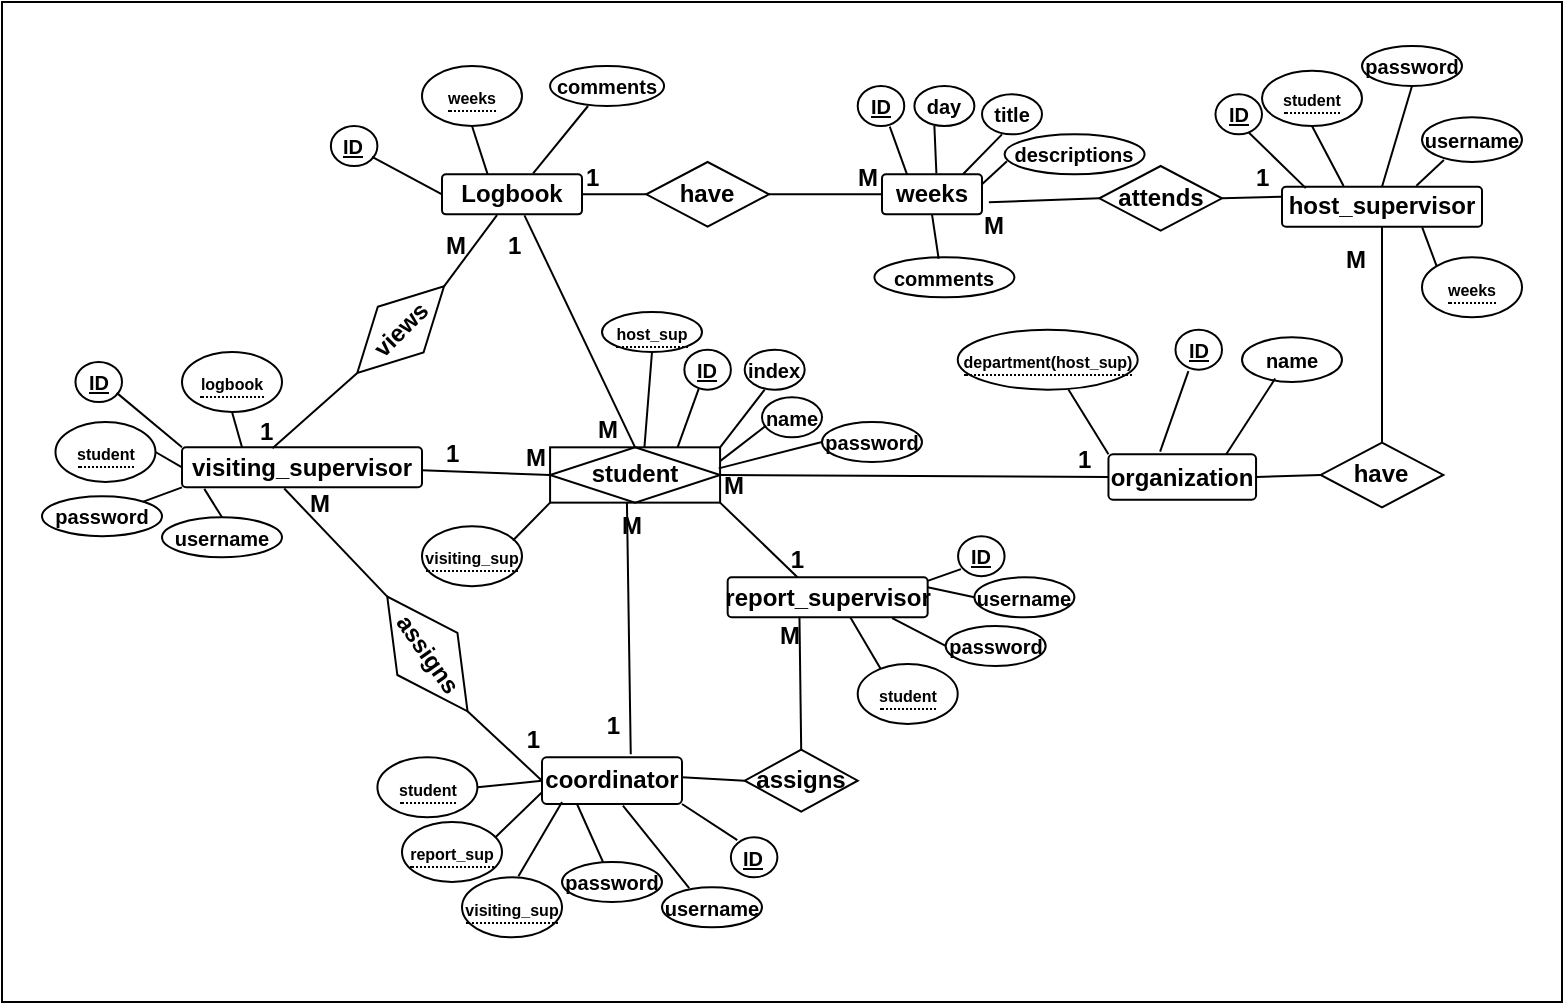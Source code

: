<mxfile version="24.5.1" type="device">
  <diagram name="Page-1" id="cBRlXcdep8F54kvEbsWx">
    <mxGraphModel dx="493" dy="292" grid="1" gridSize="10" guides="1" tooltips="1" connect="1" arrows="1" fold="1" page="1" pageScale="1" pageWidth="850" pageHeight="1100" math="0" shadow="0">
      <root>
        <mxCell id="0" />
        <mxCell id="1" parent="0" />
        <mxCell id="qRsQ-N_CKGC5OnTErh9l-182" value="" style="html=1;dashed=0;whiteSpace=wrap;fontStyle=1" parent="1" vertex="1">
          <mxGeometry x="70" y="110" width="780" height="500" as="geometry" />
        </mxCell>
        <mxCell id="qRsQ-N_CKGC5OnTErh9l-3" value="student" style="shape=associativeEntity;whiteSpace=wrap;html=1;align=center;fontStyle=1" parent="1" vertex="1">
          <mxGeometry x="344.04" y="332.66" width="85" height="27.66" as="geometry" />
        </mxCell>
        <mxCell id="qRsQ-N_CKGC5OnTErh9l-4" value="host_supervisor" style="rounded=1;arcSize=10;whiteSpace=wrap;html=1;align=center;fontStyle=1" parent="1" vertex="1">
          <mxGeometry x="710" y="202.34" width="100" height="20" as="geometry" />
        </mxCell>
        <mxCell id="qRsQ-N_CKGC5OnTErh9l-5" value="report_supervisor" style="rounded=1;arcSize=10;whiteSpace=wrap;html=1;align=center;fontStyle=1" parent="1" vertex="1">
          <mxGeometry x="432.83" y="397.66" width="100" height="20" as="geometry" />
        </mxCell>
        <mxCell id="qRsQ-N_CKGC5OnTErh9l-6" value="coordinator" style="rounded=1;arcSize=10;whiteSpace=wrap;html=1;align=center;fontStyle=1" parent="1" vertex="1">
          <mxGeometry x="340" y="487.66" width="70" height="23.33" as="geometry" />
        </mxCell>
        <mxCell id="qRsQ-N_CKGC5OnTErh9l-7" value="visiting_supervisor" style="rounded=1;arcSize=10;whiteSpace=wrap;html=1;align=center;fontStyle=1" parent="1" vertex="1">
          <mxGeometry x="160" y="332.66" width="120" height="20" as="geometry" />
        </mxCell>
        <mxCell id="qRsQ-N_CKGC5OnTErh9l-8" value="Logbook" style="rounded=1;arcSize=10;whiteSpace=wrap;html=1;align=center;fontStyle=1" parent="1" vertex="1">
          <mxGeometry x="290" y="196.17" width="70" height="20" as="geometry" />
        </mxCell>
        <mxCell id="qRsQ-N_CKGC5OnTErh9l-9" value="weeks" style="rounded=1;arcSize=10;whiteSpace=wrap;html=1;align=center;fontStyle=1" parent="1" vertex="1">
          <mxGeometry x="510" y="196.17" width="50" height="20" as="geometry" />
        </mxCell>
        <mxCell id="qRsQ-N_CKGC5OnTErh9l-10" value="assigns" style="shape=rhombus;perimeter=rhombusPerimeter;whiteSpace=wrap;html=1;align=center;rotation=55;fontStyle=1" parent="1" vertex="1">
          <mxGeometry x="247.7" y="417.66" width="70" height="36.66" as="geometry" />
        </mxCell>
        <mxCell id="qRsQ-N_CKGC5OnTErh9l-11" value="assigns" style="shape=rhombus;perimeter=rhombusPerimeter;whiteSpace=wrap;html=1;align=center;rotation=0;fontStyle=1" parent="1" vertex="1">
          <mxGeometry x="441.34" y="483.82" width="56.52" height="30.99" as="geometry" />
        </mxCell>
        <mxCell id="qRsQ-N_CKGC5OnTErh9l-13" value="views" style="shape=rhombus;perimeter=rhombusPerimeter;whiteSpace=wrap;html=1;align=center;rotation=-45;fontStyle=1" parent="1" vertex="1">
          <mxGeometry x="238.66" y="257.66" width="61.34" height="32.34" as="geometry" />
        </mxCell>
        <mxCell id="qRsQ-N_CKGC5OnTErh9l-22" value="have" style="shape=rhombus;perimeter=rhombusPerimeter;whiteSpace=wrap;html=1;align=center;rotation=0;fontStyle=1" parent="1" vertex="1">
          <mxGeometry x="392.14" y="190.0" width="61.34" height="32.34" as="geometry" />
        </mxCell>
        <mxCell id="qRsQ-N_CKGC5OnTErh9l-23" value="attends" style="shape=rhombus;perimeter=rhombusPerimeter;whiteSpace=wrap;html=1;align=center;rotation=0;fontStyle=1" parent="1" vertex="1">
          <mxGeometry x="618.66" y="192.0" width="61.34" height="32.34" as="geometry" />
        </mxCell>
        <mxCell id="qRsQ-N_CKGC5OnTErh9l-27" value="" style="endArrow=none;html=1;rounded=0;exitX=0.999;exitY=0.573;exitDx=0;exitDy=0;entryX=0;entryY=0.5;entryDx=0;entryDy=0;exitPerimeter=0;fontStyle=1" parent="1" source="qRsQ-N_CKGC5OnTErh9l-7" target="qRsQ-N_CKGC5OnTErh9l-3" edge="1">
          <mxGeometry relative="1" as="geometry">
            <mxPoint x="420" y="317.66" as="sourcePoint" />
            <mxPoint x="450" y="347.66" as="targetPoint" />
          </mxGeometry>
        </mxCell>
        <mxCell id="qRsQ-N_CKGC5OnTErh9l-28" value="1" style="resizable=0;html=1;whiteSpace=wrap;align=left;verticalAlign=bottom;fontStyle=1" parent="qRsQ-N_CKGC5OnTErh9l-27" connectable="0" vertex="1">
          <mxGeometry x="-1" relative="1" as="geometry">
            <mxPoint x="10" as="offset" />
          </mxGeometry>
        </mxCell>
        <mxCell id="qRsQ-N_CKGC5OnTErh9l-29" value="M" style="resizable=0;html=1;whiteSpace=wrap;align=right;verticalAlign=bottom;fontStyle=1" parent="qRsQ-N_CKGC5OnTErh9l-27" connectable="0" vertex="1">
          <mxGeometry x="1" relative="1" as="geometry" />
        </mxCell>
        <mxCell id="qRsQ-N_CKGC5OnTErh9l-30" value="" style="endArrow=none;html=1;rounded=0;exitX=1;exitY=1;exitDx=0;exitDy=0;entryX=0.349;entryY=-0.004;entryDx=0;entryDy=0;entryPerimeter=0;fontStyle=1" parent="1" source="qRsQ-N_CKGC5OnTErh9l-3" target="qRsQ-N_CKGC5OnTErh9l-5" edge="1">
          <mxGeometry relative="1" as="geometry">
            <mxPoint x="560" y="327.66" as="sourcePoint" />
            <mxPoint x="720" y="327.66" as="targetPoint" />
          </mxGeometry>
        </mxCell>
        <mxCell id="qRsQ-N_CKGC5OnTErh9l-31" value="M" style="resizable=0;html=1;whiteSpace=wrap;align=left;verticalAlign=bottom;fontStyle=1" parent="qRsQ-N_CKGC5OnTErh9l-30" connectable="0" vertex="1">
          <mxGeometry x="-1" relative="1" as="geometry" />
        </mxCell>
        <mxCell id="qRsQ-N_CKGC5OnTErh9l-32" value="1" style="resizable=0;html=1;whiteSpace=wrap;align=right;verticalAlign=bottom;fontStyle=1" parent="qRsQ-N_CKGC5OnTErh9l-30" connectable="0" vertex="1">
          <mxGeometry x="1" relative="1" as="geometry">
            <mxPoint x="5" as="offset" />
          </mxGeometry>
        </mxCell>
        <mxCell id="qRsQ-N_CKGC5OnTErh9l-33" value="" style="endArrow=none;html=1;rounded=0;exitX=0.426;exitY=1.03;exitDx=0;exitDy=0;exitPerimeter=0;entryX=0;entryY=0.5;entryDx=0;entryDy=0;fontStyle=1" parent="1" source="qRsQ-N_CKGC5OnTErh9l-7" target="qRsQ-N_CKGC5OnTErh9l-10" edge="1">
          <mxGeometry relative="1" as="geometry">
            <mxPoint x="282.29" y="387.66" as="sourcePoint" />
            <mxPoint x="442.29" y="387.66" as="targetPoint" />
          </mxGeometry>
        </mxCell>
        <mxCell id="qRsQ-N_CKGC5OnTErh9l-34" value="M" style="resizable=0;html=1;whiteSpace=wrap;align=left;verticalAlign=bottom;fontStyle=1" parent="qRsQ-N_CKGC5OnTErh9l-33" connectable="0" vertex="1">
          <mxGeometry x="-1" relative="1" as="geometry">
            <mxPoint x="11" y="16" as="offset" />
          </mxGeometry>
        </mxCell>
        <mxCell id="qRsQ-N_CKGC5OnTErh9l-113" value="M" style="resizable=0;html=1;whiteSpace=wrap;align=left;verticalAlign=bottom;fontStyle=1" parent="qRsQ-N_CKGC5OnTErh9l-33" connectable="0" vertex="1">
          <mxGeometry x="-1" relative="1" as="geometry">
            <mxPoint x="167" y="27" as="offset" />
          </mxGeometry>
        </mxCell>
        <mxCell id="qRsQ-N_CKGC5OnTErh9l-36" value="" style="endArrow=none;html=1;rounded=0;exitX=1;exitY=0.5;exitDx=0;exitDy=0;entryX=0;entryY=0.5;entryDx=0;entryDy=0;fontStyle=1" parent="1" source="qRsQ-N_CKGC5OnTErh9l-10" target="qRsQ-N_CKGC5OnTErh9l-6" edge="1">
          <mxGeometry relative="1" as="geometry">
            <mxPoint x="370" y="387.66" as="sourcePoint" />
            <mxPoint x="340" y="497.66" as="targetPoint" />
          </mxGeometry>
        </mxCell>
        <mxCell id="qRsQ-N_CKGC5OnTErh9l-38" value="1" style="resizable=0;html=1;whiteSpace=wrap;align=right;verticalAlign=bottom;fontStyle=1" parent="qRsQ-N_CKGC5OnTErh9l-36" connectable="0" vertex="1">
          <mxGeometry x="1" relative="1" as="geometry">
            <mxPoint y="-12" as="offset" />
          </mxGeometry>
        </mxCell>
        <mxCell id="qRsQ-N_CKGC5OnTErh9l-112" value="1" style="resizable=0;html=1;whiteSpace=wrap;align=right;verticalAlign=bottom;fontStyle=1" parent="qRsQ-N_CKGC5OnTErh9l-36" connectable="0" vertex="1">
          <mxGeometry x="1" relative="1" as="geometry">
            <mxPoint x="40" y="-19" as="offset" />
          </mxGeometry>
        </mxCell>
        <mxCell id="qRsQ-N_CKGC5OnTErh9l-39" value="" style="endArrow=none;html=1;rounded=0;exitX=1;exitY=0.429;exitDx=0;exitDy=0;entryX=0;entryY=0.5;entryDx=0;entryDy=0;exitPerimeter=0;fontStyle=1" parent="1" source="qRsQ-N_CKGC5OnTErh9l-6" target="qRsQ-N_CKGC5OnTErh9l-11" edge="1">
          <mxGeometry relative="1" as="geometry">
            <mxPoint x="490" y="387.66" as="sourcePoint" />
            <mxPoint x="650" y="387.66" as="targetPoint" />
          </mxGeometry>
        </mxCell>
        <mxCell id="qRsQ-N_CKGC5OnTErh9l-42" value="" style="endArrow=none;html=1;rounded=0;exitX=0.5;exitY=0;exitDx=0;exitDy=0;entryX=0.359;entryY=0.983;entryDx=0;entryDy=0;entryPerimeter=0;fontStyle=1" parent="1" source="qRsQ-N_CKGC5OnTErh9l-11" target="qRsQ-N_CKGC5OnTErh9l-5" edge="1">
          <mxGeometry relative="1" as="geometry">
            <mxPoint x="429.044" y="441.86" as="sourcePoint" />
            <mxPoint x="482.83" y="427.66" as="targetPoint" />
          </mxGeometry>
        </mxCell>
        <mxCell id="qRsQ-N_CKGC5OnTErh9l-43" value="M" style="resizable=0;html=1;whiteSpace=wrap;align=left;verticalAlign=bottom;fontStyle=1" parent="qRsQ-N_CKGC5OnTErh9l-42" connectable="0" vertex="1">
          <mxGeometry x="-1" relative="1" as="geometry">
            <mxPoint x="-13" y="-48" as="offset" />
          </mxGeometry>
        </mxCell>
        <mxCell id="qRsQ-N_CKGC5OnTErh9l-48" value="" style="endArrow=none;html=1;rounded=0;exitX=0.377;exitY=0.025;exitDx=0;exitDy=0;exitPerimeter=0;entryX=0;entryY=0.5;entryDx=0;entryDy=0;fontStyle=1" parent="1" source="qRsQ-N_CKGC5OnTErh9l-7" target="qRsQ-N_CKGC5OnTErh9l-13" edge="1">
          <mxGeometry relative="1" as="geometry">
            <mxPoint x="490" y="297.66" as="sourcePoint" />
            <mxPoint x="650" y="297.66" as="targetPoint" />
          </mxGeometry>
        </mxCell>
        <mxCell id="qRsQ-N_CKGC5OnTErh9l-49" value="1" style="resizable=0;html=1;whiteSpace=wrap;align=left;verticalAlign=bottom;fontStyle=1" parent="qRsQ-N_CKGC5OnTErh9l-48" connectable="0" vertex="1">
          <mxGeometry x="-1" relative="1" as="geometry">
            <mxPoint x="-8" as="offset" />
          </mxGeometry>
        </mxCell>
        <mxCell id="qRsQ-N_CKGC5OnTErh9l-51" value="" style="endArrow=none;html=1;rounded=0;exitX=1;exitY=0.5;exitDx=0;exitDy=0;entryX=0.393;entryY=1.019;entryDx=0;entryDy=0;entryPerimeter=0;fontStyle=1" parent="1" source="qRsQ-N_CKGC5OnTErh9l-13" target="qRsQ-N_CKGC5OnTErh9l-8" edge="1">
          <mxGeometry relative="1" as="geometry">
            <mxPoint x="490" y="297.66" as="sourcePoint" />
            <mxPoint x="650" y="297.66" as="targetPoint" />
          </mxGeometry>
        </mxCell>
        <mxCell id="qRsQ-N_CKGC5OnTErh9l-52" value="M" style="resizable=0;html=1;whiteSpace=wrap;align=left;verticalAlign=bottom;fontStyle=1" parent="qRsQ-N_CKGC5OnTErh9l-51" connectable="0" vertex="1">
          <mxGeometry x="-1" relative="1" as="geometry">
            <mxPoint x="-1" y="-12" as="offset" />
          </mxGeometry>
        </mxCell>
        <mxCell id="qRsQ-N_CKGC5OnTErh9l-54" value="" style="endArrow=none;html=1;rounded=0;entryX=0;entryY=0.5;entryDx=0;entryDy=0;exitX=1;exitY=0.5;exitDx=0;exitDy=0;fontStyle=1" parent="1" source="qRsQ-N_CKGC5OnTErh9l-22" target="qRsQ-N_CKGC5OnTErh9l-9" edge="1">
          <mxGeometry relative="1" as="geometry">
            <mxPoint x="490" y="297.66" as="sourcePoint" />
            <mxPoint x="650" y="297.66" as="targetPoint" />
          </mxGeometry>
        </mxCell>
        <mxCell id="qRsQ-N_CKGC5OnTErh9l-56" value="M" style="resizable=0;html=1;whiteSpace=wrap;align=right;verticalAlign=bottom;fontStyle=1" parent="qRsQ-N_CKGC5OnTErh9l-54" connectable="0" vertex="1">
          <mxGeometry x="1" relative="1" as="geometry" />
        </mxCell>
        <mxCell id="qRsQ-N_CKGC5OnTErh9l-57" value="" style="endArrow=none;html=1;rounded=0;entryX=0;entryY=0.5;entryDx=0;entryDy=0;exitX=1;exitY=0.5;exitDx=0;exitDy=0;fontStyle=1" parent="1" source="qRsQ-N_CKGC5OnTErh9l-8" target="qRsQ-N_CKGC5OnTErh9l-22" edge="1">
          <mxGeometry relative="1" as="geometry">
            <mxPoint x="490" y="297.66" as="sourcePoint" />
            <mxPoint x="650" y="297.66" as="targetPoint" />
          </mxGeometry>
        </mxCell>
        <mxCell id="qRsQ-N_CKGC5OnTErh9l-58" value="1" style="resizable=0;html=1;whiteSpace=wrap;align=left;verticalAlign=bottom;fontStyle=1" parent="qRsQ-N_CKGC5OnTErh9l-57" connectable="0" vertex="1">
          <mxGeometry x="-1" relative="1" as="geometry" />
        </mxCell>
        <mxCell id="qRsQ-N_CKGC5OnTErh9l-61" value="" style="endArrow=none;html=1;rounded=0;exitX=1.069;exitY=0.696;exitDx=0;exitDy=0;entryX=0;entryY=0.5;entryDx=0;entryDy=0;exitPerimeter=0;fontStyle=1" parent="1" source="qRsQ-N_CKGC5OnTErh9l-9" target="qRsQ-N_CKGC5OnTErh9l-23" edge="1">
          <mxGeometry relative="1" as="geometry">
            <mxPoint x="490" y="297.66" as="sourcePoint" />
            <mxPoint x="650" y="297.66" as="targetPoint" />
          </mxGeometry>
        </mxCell>
        <mxCell id="qRsQ-N_CKGC5OnTErh9l-62" value="M" style="resizable=0;html=1;whiteSpace=wrap;align=left;verticalAlign=bottom;fontStyle=1" parent="qRsQ-N_CKGC5OnTErh9l-61" connectable="0" vertex="1">
          <mxGeometry x="-1" relative="1" as="geometry">
            <mxPoint x="-4" y="20" as="offset" />
          </mxGeometry>
        </mxCell>
        <mxCell id="qRsQ-N_CKGC5OnTErh9l-64" value="" style="endArrow=none;html=1;rounded=0;entryX=1;entryY=0.5;entryDx=0;entryDy=0;exitX=0;exitY=0.25;exitDx=0;exitDy=0;fontStyle=1" parent="1" source="qRsQ-N_CKGC5OnTErh9l-4" target="qRsQ-N_CKGC5OnTErh9l-23" edge="1">
          <mxGeometry relative="1" as="geometry">
            <mxPoint x="690" y="333.66" as="sourcePoint" />
            <mxPoint x="650" y="297.66" as="targetPoint" />
          </mxGeometry>
        </mxCell>
        <mxCell id="qRsQ-N_CKGC5OnTErh9l-65" value="1" style="resizable=0;html=1;whiteSpace=wrap;align=left;verticalAlign=bottom;fontStyle=1" parent="qRsQ-N_CKGC5OnTErh9l-64" connectable="0" vertex="1">
          <mxGeometry x="-1" relative="1" as="geometry">
            <mxPoint x="-15" y="-1" as="offset" />
          </mxGeometry>
        </mxCell>
        <mxCell id="qRsQ-N_CKGC5OnTErh9l-69" value="" style="endArrow=none;html=1;rounded=0;entryX=0.5;entryY=0;entryDx=0;entryDy=0;exitX=0.589;exitY=1.025;exitDx=0;exitDy=0;exitPerimeter=0;fontStyle=1" parent="1" source="qRsQ-N_CKGC5OnTErh9l-8" target="qRsQ-N_CKGC5OnTErh9l-3" edge="1">
          <mxGeometry relative="1" as="geometry">
            <mxPoint x="350" y="220" as="sourcePoint" />
            <mxPoint x="540" y="300" as="targetPoint" />
          </mxGeometry>
        </mxCell>
        <mxCell id="qRsQ-N_CKGC5OnTErh9l-70" value="1" style="resizable=0;html=1;whiteSpace=wrap;align=left;verticalAlign=bottom;fontStyle=1" parent="qRsQ-N_CKGC5OnTErh9l-69" connectable="0" vertex="1">
          <mxGeometry x="-1" relative="1" as="geometry">
            <mxPoint x="-10" y="24" as="offset" />
          </mxGeometry>
        </mxCell>
        <mxCell id="qRsQ-N_CKGC5OnTErh9l-71" value="M" style="resizable=0;html=1;whiteSpace=wrap;align=right;verticalAlign=bottom;fontStyle=1" parent="qRsQ-N_CKGC5OnTErh9l-69" connectable="0" vertex="1">
          <mxGeometry x="1" relative="1" as="geometry">
            <mxPoint x="-7" as="offset" />
          </mxGeometry>
        </mxCell>
        <mxCell id="qRsQ-N_CKGC5OnTErh9l-72" value="&lt;font style=&quot;font-size: 10px;&quot;&gt;ID&lt;/font&gt;" style="ellipse;whiteSpace=wrap;html=1;align=center;fontStyle=5;" parent="1" vertex="1">
          <mxGeometry x="411.18" y="283.83" width="23.26" height="20" as="geometry" />
        </mxCell>
        <mxCell id="qRsQ-N_CKGC5OnTErh9l-74" value="" style="endArrow=none;html=1;rounded=0;entryX=0.308;entryY=0.979;entryDx=0;entryDy=0;exitX=0.75;exitY=0;exitDx=0;exitDy=0;entryPerimeter=0;fontStyle=1" parent="1" source="qRsQ-N_CKGC5OnTErh9l-3" target="qRsQ-N_CKGC5OnTErh9l-72" edge="1">
          <mxGeometry relative="1" as="geometry">
            <mxPoint x="370" y="350" as="sourcePoint" />
            <mxPoint x="530" y="350" as="targetPoint" />
          </mxGeometry>
        </mxCell>
        <mxCell id="qRsQ-N_CKGC5OnTErh9l-76" value="&lt;font style=&quot;font-size: 10px;&quot;&gt;index&lt;/font&gt;" style="ellipse;whiteSpace=wrap;html=1;align=center;fontStyle=1" parent="1" vertex="1">
          <mxGeometry x="441.34" y="283.83" width="30" height="20" as="geometry" />
        </mxCell>
        <mxCell id="qRsQ-N_CKGC5OnTErh9l-77" value="" style="endArrow=none;html=1;rounded=0;entryX=0.333;entryY=1;entryDx=0;entryDy=0;entryPerimeter=0;exitX=1;exitY=0;exitDx=0;exitDy=0;fontStyle=1" parent="1" source="qRsQ-N_CKGC5OnTErh9l-3" target="qRsQ-N_CKGC5OnTErh9l-76" edge="1">
          <mxGeometry relative="1" as="geometry">
            <mxPoint x="370" y="350" as="sourcePoint" />
            <mxPoint x="530" y="350" as="targetPoint" />
          </mxGeometry>
        </mxCell>
        <mxCell id="qRsQ-N_CKGC5OnTErh9l-78" value="&lt;font style=&quot;font-size: 10px;&quot;&gt;name&lt;/font&gt;" style="ellipse;whiteSpace=wrap;html=1;align=center;fontStyle=1" parent="1" vertex="1">
          <mxGeometry x="450" y="307.66" width="30" height="20" as="geometry" />
        </mxCell>
        <mxCell id="qRsQ-N_CKGC5OnTErh9l-79" value="" style="endArrow=none;html=1;rounded=0;entryX=0.056;entryY=0.721;entryDx=0;entryDy=0;entryPerimeter=0;exitX=1;exitY=0.25;exitDx=0;exitDy=0;fontStyle=1" parent="1" source="qRsQ-N_CKGC5OnTErh9l-3" target="qRsQ-N_CKGC5OnTErh9l-78" edge="1">
          <mxGeometry relative="1" as="geometry">
            <mxPoint x="478" y="338" as="sourcePoint" />
            <mxPoint x="540" y="360" as="targetPoint" />
          </mxGeometry>
        </mxCell>
        <mxCell id="qRsQ-N_CKGC5OnTErh9l-80" value="&lt;font style=&quot;font-size: 10px;&quot;&gt;password&lt;/font&gt;" style="ellipse;whiteSpace=wrap;html=1;align=center;fontStyle=1" parent="1" vertex="1">
          <mxGeometry x="480" y="320" width="50" height="20" as="geometry" />
        </mxCell>
        <mxCell id="qRsQ-N_CKGC5OnTErh9l-81" value="" style="endArrow=none;html=1;rounded=0;entryX=0;entryY=0.5;entryDx=0;entryDy=0;exitX=0.992;exitY=0.381;exitDx=0;exitDy=0;exitPerimeter=0;fontStyle=1" parent="1" source="qRsQ-N_CKGC5OnTErh9l-3" target="qRsQ-N_CKGC5OnTErh9l-80" edge="1">
          <mxGeometry relative="1" as="geometry">
            <mxPoint x="478" y="345" as="sourcePoint" />
            <mxPoint x="550" y="370" as="targetPoint" />
          </mxGeometry>
        </mxCell>
        <mxCell id="qRsQ-N_CKGC5OnTErh9l-84" value="&lt;span style=&quot;border-bottom: 1px dotted&quot;&gt;&lt;font style=&quot;font-size: 8px;&quot;&gt;report_sup&lt;/font&gt;&lt;/span&gt;" style="ellipse;whiteSpace=wrap;html=1;align=center;fontStyle=1" parent="1" vertex="1">
          <mxGeometry x="270" y="520.0" width="50" height="30" as="geometry" />
        </mxCell>
        <mxCell id="qRsQ-N_CKGC5OnTErh9l-85" value="&lt;span style=&quot;border-bottom: 1px dotted&quot;&gt;&lt;font style=&quot;font-size: 8px;&quot;&gt;visiting_sup&lt;/font&gt;&lt;/span&gt;" style="ellipse;whiteSpace=wrap;html=1;align=center;fontStyle=1" parent="1" vertex="1">
          <mxGeometry x="280" y="372.08" width="50" height="30" as="geometry" />
        </mxCell>
        <mxCell id="qRsQ-N_CKGC5OnTErh9l-87" value="&lt;span style=&quot;border-bottom: 1px dotted&quot;&gt;&lt;font style=&quot;font-size: 8px;&quot;&gt;host_sup&lt;/font&gt;&lt;/span&gt;" style="ellipse;whiteSpace=wrap;html=1;align=center;fontStyle=1" parent="1" vertex="1">
          <mxGeometry x="370" y="265" width="50" height="20" as="geometry" />
        </mxCell>
        <mxCell id="qRsQ-N_CKGC5OnTErh9l-88" value="" style="endArrow=none;html=1;rounded=0;exitX=0.937;exitY=0.249;exitDx=0;exitDy=0;entryX=0;entryY=0.75;entryDx=0;entryDy=0;exitPerimeter=0;fontStyle=1" parent="1" source="qRsQ-N_CKGC5OnTErh9l-84" target="qRsQ-N_CKGC5OnTErh9l-6" edge="1">
          <mxGeometry relative="1" as="geometry">
            <mxPoint x="302.83" y="480" as="sourcePoint" />
            <mxPoint x="305.83" y="487.66" as="targetPoint" />
          </mxGeometry>
        </mxCell>
        <mxCell id="qRsQ-N_CKGC5OnTErh9l-89" value="" style="endArrow=none;html=1;rounded=0;exitX=0.909;exitY=0.24;exitDx=0;exitDy=0;entryX=0;entryY=1;entryDx=0;entryDy=0;exitPerimeter=0;fontStyle=1" parent="1" source="qRsQ-N_CKGC5OnTErh9l-85" target="qRsQ-N_CKGC5OnTErh9l-3" edge="1">
          <mxGeometry relative="1" as="geometry">
            <mxPoint x="360" y="380" as="sourcePoint" />
            <mxPoint x="393" y="368" as="targetPoint" />
          </mxGeometry>
        </mxCell>
        <mxCell id="qRsQ-N_CKGC5OnTErh9l-90" value="" style="endArrow=none;html=1;rounded=0;exitX=0.5;exitY=1;exitDx=0;exitDy=0;entryX=0.555;entryY=-0.002;entryDx=0;entryDy=0;entryPerimeter=0;fontStyle=1" parent="1" source="qRsQ-N_CKGC5OnTErh9l-87" target="qRsQ-N_CKGC5OnTErh9l-3" edge="1">
          <mxGeometry relative="1" as="geometry">
            <mxPoint x="440" y="389" as="sourcePoint" />
            <mxPoint x="390" y="330" as="targetPoint" />
          </mxGeometry>
        </mxCell>
        <mxCell id="qRsQ-N_CKGC5OnTErh9l-91" value="&lt;font style=&quot;font-size: 10px;&quot;&gt;username&lt;/font&gt;" style="ellipse;whiteSpace=wrap;html=1;align=center;fontStyle=1" parent="1" vertex="1">
          <mxGeometry x="556.2" y="397.66" width="50" height="20" as="geometry" />
        </mxCell>
        <mxCell id="qRsQ-N_CKGC5OnTErh9l-92" value="" style="endArrow=none;html=1;rounded=0;entryX=0;entryY=0.5;entryDx=0;entryDy=0;exitX=1;exitY=0.25;exitDx=0;exitDy=0;fontStyle=1" parent="1" source="qRsQ-N_CKGC5OnTErh9l-5" target="qRsQ-N_CKGC5OnTErh9l-91" edge="1">
          <mxGeometry relative="1" as="geometry">
            <mxPoint x="540.83" y="417.66" as="sourcePoint" />
            <mxPoint x="622.83" y="453.25" as="targetPoint" />
          </mxGeometry>
        </mxCell>
        <mxCell id="qRsQ-N_CKGC5OnTErh9l-93" value="&lt;font style=&quot;font-size: 10px;&quot;&gt;password&lt;/font&gt;" style="ellipse;whiteSpace=wrap;html=1;align=center;fontStyle=1" parent="1" vertex="1">
          <mxGeometry x="541.83" y="421.98" width="50" height="20" as="geometry" />
        </mxCell>
        <mxCell id="qRsQ-N_CKGC5OnTErh9l-94" value="" style="endArrow=none;html=1;rounded=0;entryX=0;entryY=0.5;entryDx=0;entryDy=0;exitX=0.823;exitY=1.018;exitDx=0;exitDy=0;exitPerimeter=0;fontStyle=1" parent="1" source="qRsQ-N_CKGC5OnTErh9l-5" target="qRsQ-N_CKGC5OnTErh9l-93" edge="1">
          <mxGeometry relative="1" as="geometry">
            <mxPoint x="542.83" y="435.92" as="sourcePoint" />
            <mxPoint x="632.83" y="486.17" as="targetPoint" />
          </mxGeometry>
        </mxCell>
        <mxCell id="qRsQ-N_CKGC5OnTErh9l-95" value="&lt;font style=&quot;font-size: 10px;&quot;&gt;ID&lt;/font&gt;" style="ellipse;whiteSpace=wrap;html=1;align=center;fontStyle=5;" parent="1" vertex="1">
          <mxGeometry x="548.03" y="377.08" width="23.26" height="20" as="geometry" />
        </mxCell>
        <mxCell id="qRsQ-N_CKGC5OnTErh9l-96" value="" style="endArrow=none;html=1;rounded=0;entryX=0.062;entryY=0.825;entryDx=0;entryDy=0;exitX=0.948;exitY=-0.045;exitDx=0;exitDy=0;exitPerimeter=0;entryPerimeter=0;fontStyle=1" parent="1" target="qRsQ-N_CKGC5OnTErh9l-95" edge="1">
          <mxGeometry relative="1" as="geometry">
            <mxPoint x="532.83" y="399.42" as="sourcePoint" />
            <mxPoint x="634.55" y="443.83" as="targetPoint" />
          </mxGeometry>
        </mxCell>
        <mxCell id="qRsQ-N_CKGC5OnTErh9l-97" value="&lt;span style=&quot;border-bottom: 1px dotted&quot;&gt;&lt;font style=&quot;font-size: 8px;&quot;&gt;student&lt;/font&gt;&lt;/span&gt;" style="ellipse;whiteSpace=wrap;html=1;align=center;fontStyle=1" parent="1" vertex="1">
          <mxGeometry x="497.86" y="440.99" width="50" height="30" as="geometry" />
        </mxCell>
        <mxCell id="qRsQ-N_CKGC5OnTErh9l-98" value="" style="endArrow=none;html=1;rounded=0;exitX=0.226;exitY=0.07;exitDx=0;exitDy=0;entryX=0.613;entryY=0.996;entryDx=0;entryDy=0;exitPerimeter=0;entryPerimeter=0;fontStyle=1" parent="1" source="qRsQ-N_CKGC5OnTErh9l-97" target="qRsQ-N_CKGC5OnTErh9l-5" edge="1">
          <mxGeometry relative="1" as="geometry">
            <mxPoint x="504.17" y="439.98" as="sourcePoint" />
            <mxPoint x="541.17" y="418.98" as="targetPoint" />
          </mxGeometry>
        </mxCell>
        <mxCell id="qRsQ-N_CKGC5OnTErh9l-101" value="&lt;font style=&quot;font-size: 10px;&quot;&gt;ID&lt;/font&gt;" style="ellipse;whiteSpace=wrap;html=1;align=center;fontStyle=5;" parent="1" vertex="1">
          <mxGeometry x="434.44" y="527.66" width="23.26" height="20" as="geometry" />
        </mxCell>
        <mxCell id="qRsQ-N_CKGC5OnTErh9l-102" value="" style="endArrow=none;html=1;rounded=0;entryX=0.138;entryY=0.069;entryDx=0;entryDy=0;exitX=1;exitY=1;exitDx=0;exitDy=0;entryPerimeter=0;fontStyle=1" parent="1" source="qRsQ-N_CKGC5OnTErh9l-6" target="qRsQ-N_CKGC5OnTErh9l-101" edge="1">
          <mxGeometry relative="1" as="geometry">
            <mxPoint x="405.02" y="591.76" as="sourcePoint" />
            <mxPoint x="506.74" y="636.17" as="targetPoint" />
          </mxGeometry>
        </mxCell>
        <mxCell id="qRsQ-N_CKGC5OnTErh9l-103" value="&lt;font style=&quot;font-size: 10px;&quot;&gt;username&lt;/font&gt;" style="ellipse;whiteSpace=wrap;html=1;align=center;fontStyle=1" parent="1" vertex="1">
          <mxGeometry x="400" y="552.66" width="50" height="20" as="geometry" />
        </mxCell>
        <mxCell id="qRsQ-N_CKGC5OnTErh9l-104" value="" style="endArrow=none;html=1;rounded=0;entryX=0.272;entryY=0.021;entryDx=0;entryDy=0;entryPerimeter=0;exitX=0.578;exitY=1.033;exitDx=0;exitDy=0;exitPerimeter=0;fontStyle=1" parent="1" source="qRsQ-N_CKGC5OnTErh9l-6" target="qRsQ-N_CKGC5OnTErh9l-103" edge="1">
          <mxGeometry relative="1" as="geometry">
            <mxPoint x="300" y="575.92" as="sourcePoint" />
            <mxPoint x="390" y="626.17" as="targetPoint" />
          </mxGeometry>
        </mxCell>
        <mxCell id="qRsQ-N_CKGC5OnTErh9l-109" value="&lt;span style=&quot;border-bottom: 1px dotted&quot;&gt;&lt;font style=&quot;font-size: 8px;&quot;&gt;visiting_sup&lt;/font&gt;&lt;/span&gt;" style="ellipse;whiteSpace=wrap;html=1;align=center;fontStyle=1" parent="1" vertex="1">
          <mxGeometry x="300" y="547.66" width="50" height="30" as="geometry" />
        </mxCell>
        <mxCell id="qRsQ-N_CKGC5OnTErh9l-110" value="" style="endArrow=none;html=1;rounded=0;exitX=0.564;exitY=-0.018;exitDx=0;exitDy=0;entryX=0.143;entryY=0.958;entryDx=0;entryDy=0;entryPerimeter=0;exitPerimeter=0;fontStyle=1" parent="1" source="qRsQ-N_CKGC5OnTErh9l-109" target="qRsQ-N_CKGC5OnTErh9l-6" edge="1">
          <mxGeometry relative="1" as="geometry">
            <mxPoint x="270" y="535.66" as="sourcePoint" />
            <mxPoint x="307" y="514.66" as="targetPoint" />
          </mxGeometry>
        </mxCell>
        <mxCell id="qRsQ-N_CKGC5OnTErh9l-111" value="" style="endArrow=none;html=1;rounded=0;entryX=0.452;entryY=0.986;entryDx=0;entryDy=0;entryPerimeter=0;exitX=0.634;exitY=-0.065;exitDx=0;exitDy=0;exitPerimeter=0;fontStyle=1" parent="1" source="qRsQ-N_CKGC5OnTErh9l-6" target="qRsQ-N_CKGC5OnTErh9l-3" edge="1">
          <mxGeometry relative="1" as="geometry">
            <mxPoint x="200" y="450" as="sourcePoint" />
            <mxPoint x="360" y="450" as="targetPoint" />
          </mxGeometry>
        </mxCell>
        <mxCell id="qRsQ-N_CKGC5OnTErh9l-114" value="&lt;span style=&quot;border-bottom: 1px dotted&quot;&gt;&lt;font style=&quot;font-size: 8px;&quot;&gt;student&lt;/font&gt;&lt;/span&gt;" style="ellipse;whiteSpace=wrap;html=1;align=center;fontStyle=1" parent="1" vertex="1">
          <mxGeometry x="257.7" y="487.66" width="50" height="30" as="geometry" />
        </mxCell>
        <mxCell id="qRsQ-N_CKGC5OnTErh9l-115" value="" style="endArrow=none;html=1;rounded=0;exitX=1;exitY=0.5;exitDx=0;exitDy=0;entryX=0;entryY=0.5;entryDx=0;entryDy=0;fontStyle=1" parent="1" source="qRsQ-N_CKGC5OnTErh9l-114" target="qRsQ-N_CKGC5OnTErh9l-6" edge="1">
          <mxGeometry relative="1" as="geometry">
            <mxPoint x="262.83" y="456.66" as="sourcePoint" />
            <mxPoint x="300" y="481.66" as="targetPoint" />
          </mxGeometry>
        </mxCell>
        <mxCell id="qRsQ-N_CKGC5OnTErh9l-116" value="" style="endArrow=none;html=1;rounded=0;exitX=0.25;exitY=1;exitDx=0;exitDy=0;fontStyle=1" parent="1" source="qRsQ-N_CKGC5OnTErh9l-6" target="qRsQ-N_CKGC5OnTErh9l-105" edge="1">
          <mxGeometry relative="1" as="geometry">
            <mxPoint x="357" y="511" as="sourcePoint" />
            <mxPoint x="380" y="563" as="targetPoint" />
          </mxGeometry>
        </mxCell>
        <mxCell id="qRsQ-N_CKGC5OnTErh9l-105" value="&lt;font style=&quot;font-size: 10px;&quot;&gt;password&lt;/font&gt;" style="ellipse;whiteSpace=wrap;html=1;align=center;fontStyle=1" parent="1" vertex="1">
          <mxGeometry x="350" y="540" width="50" height="20" as="geometry" />
        </mxCell>
        <mxCell id="qRsQ-N_CKGC5OnTErh9l-117" value="&lt;span style=&quot;border-bottom: 1px dotted&quot;&gt;&lt;font style=&quot;font-size: 8px;&quot;&gt;student&lt;/font&gt;&lt;/span&gt;" style="ellipse;whiteSpace=wrap;html=1;align=center;fontStyle=1" parent="1" vertex="1">
          <mxGeometry x="96.74" y="320" width="50" height="30" as="geometry" />
        </mxCell>
        <mxCell id="qRsQ-N_CKGC5OnTErh9l-118" value="" style="endArrow=none;html=1;rounded=0;exitX=1;exitY=0.5;exitDx=0;exitDy=0;entryX=0;entryY=0.5;entryDx=0;entryDy=0;fontStyle=1" parent="1" source="qRsQ-N_CKGC5OnTErh9l-117" target="qRsQ-N_CKGC5OnTErh9l-7" edge="1">
          <mxGeometry relative="1" as="geometry">
            <mxPoint x="5.13" y="326.66" as="sourcePoint" />
            <mxPoint x="82.3" y="369" as="targetPoint" />
          </mxGeometry>
        </mxCell>
        <mxCell id="qRsQ-N_CKGC5OnTErh9l-119" value="&lt;font style=&quot;font-size: 10px;&quot;&gt;password&lt;/font&gt;" style="ellipse;whiteSpace=wrap;html=1;align=center;fontStyle=1" parent="1" vertex="1">
          <mxGeometry x="90" y="357.08" width="60" height="20" as="geometry" />
        </mxCell>
        <mxCell id="qRsQ-N_CKGC5OnTErh9l-120" value="" style="endArrow=none;html=1;rounded=0;exitX=0;exitY=1;exitDx=0;exitDy=0;fontStyle=1" parent="1" source="qRsQ-N_CKGC5OnTErh9l-7" target="qRsQ-N_CKGC5OnTErh9l-119" edge="1">
          <mxGeometry relative="1" as="geometry">
            <mxPoint x="150" y="360" as="sourcePoint" />
            <mxPoint x="122.3" y="433" as="targetPoint" />
          </mxGeometry>
        </mxCell>
        <mxCell id="qRsQ-N_CKGC5OnTErh9l-121" value="&lt;font style=&quot;font-size: 10px;&quot;&gt;username&lt;/font&gt;" style="ellipse;whiteSpace=wrap;html=1;align=center;fontStyle=1" parent="1" vertex="1">
          <mxGeometry x="150" y="367.66" width="60" height="20" as="geometry" />
        </mxCell>
        <mxCell id="qRsQ-N_CKGC5OnTErh9l-122" value="" style="endArrow=none;html=1;rounded=0;entryX=0.5;entryY=0;entryDx=0;entryDy=0;exitX=0.093;exitY=1.039;exitDx=0;exitDy=0;exitPerimeter=0;fontStyle=1" parent="1" source="qRsQ-N_CKGC5OnTErh9l-7" target="qRsQ-N_CKGC5OnTErh9l-121" edge="1">
          <mxGeometry relative="1" as="geometry">
            <mxPoint x="160" y="360" as="sourcePoint" />
            <mxPoint x="132.3" y="496.17" as="targetPoint" />
          </mxGeometry>
        </mxCell>
        <mxCell id="qRsQ-N_CKGC5OnTErh9l-123" value="&lt;font style=&quot;font-size: 10px;&quot;&gt;ID&lt;/font&gt;" style="ellipse;whiteSpace=wrap;html=1;align=center;fontStyle=5;" parent="1" vertex="1">
          <mxGeometry x="106.74" y="290.0" width="23.26" height="20" as="geometry" />
        </mxCell>
        <mxCell id="qRsQ-N_CKGC5OnTErh9l-124" value="" style="endArrow=none;html=1;rounded=0;entryX=0.887;entryY=0.772;entryDx=0;entryDy=0;exitX=0;exitY=0;exitDx=0;exitDy=0;entryPerimeter=0;fontStyle=1" parent="1" source="qRsQ-N_CKGC5OnTErh9l-7" target="qRsQ-N_CKGC5OnTErh9l-123" edge="1">
          <mxGeometry relative="1" as="geometry">
            <mxPoint x="152.3" y="381" as="sourcePoint" />
            <mxPoint x="249.04" y="506.17" as="targetPoint" />
          </mxGeometry>
        </mxCell>
        <mxCell id="qRsQ-N_CKGC5OnTErh9l-125" value="&lt;span style=&quot;border-bottom: 1px dotted&quot;&gt;&lt;font style=&quot;font-size: 8px;&quot;&gt;logbook&lt;/font&gt;&lt;/span&gt;" style="ellipse;whiteSpace=wrap;html=1;align=center;fontStyle=1" parent="1" vertex="1">
          <mxGeometry x="160" y="285.0" width="50" height="30" as="geometry" />
        </mxCell>
        <mxCell id="qRsQ-N_CKGC5OnTErh9l-126" value="" style="endArrow=none;html=1;rounded=0;exitX=0.5;exitY=1;exitDx=0;exitDy=0;entryX=0.25;entryY=0;entryDx=0;entryDy=0;fontStyle=1" parent="1" source="qRsQ-N_CKGC5OnTErh9l-125" target="qRsQ-N_CKGC5OnTErh9l-7" edge="1">
          <mxGeometry relative="1" as="geometry">
            <mxPoint x="105.13" y="396.08" as="sourcePoint" />
            <mxPoint x="250" y="412.42" as="targetPoint" />
          </mxGeometry>
        </mxCell>
        <mxCell id="qRsQ-N_CKGC5OnTErh9l-127" value="&lt;font style=&quot;font-size: 10px;&quot;&gt;ID&lt;/font&gt;" style="ellipse;whiteSpace=wrap;html=1;align=center;fontStyle=5;" parent="1" vertex="1">
          <mxGeometry x="234.44" y="172.0" width="23.26" height="20" as="geometry" />
        </mxCell>
        <mxCell id="qRsQ-N_CKGC5OnTErh9l-128" value="" style="endArrow=none;html=1;rounded=0;entryX=0.887;entryY=0.772;entryDx=0;entryDy=0;exitX=0;exitY=0.5;exitDx=0;exitDy=0;entryPerimeter=0;fontStyle=1" parent="1" source="qRsQ-N_CKGC5OnTErh9l-8" target="qRsQ-N_CKGC5OnTErh9l-127" edge="1">
          <mxGeometry relative="1" as="geometry">
            <mxPoint x="277.7" y="190" as="sourcePoint" />
            <mxPoint x="346.74" y="363.17" as="targetPoint" />
          </mxGeometry>
        </mxCell>
        <mxCell id="qRsQ-N_CKGC5OnTErh9l-129" value="&lt;span style=&quot;border-bottom: 1px dotted&quot;&gt;&lt;font style=&quot;font-size: 8px;&quot;&gt;weeks&lt;/font&gt;&lt;/span&gt;" style="ellipse;whiteSpace=wrap;html=1;align=center;fontStyle=1" parent="1" vertex="1">
          <mxGeometry x="280" y="142.0" width="50" height="30" as="geometry" />
        </mxCell>
        <mxCell id="qRsQ-N_CKGC5OnTErh9l-130" value="" style="endArrow=none;html=1;rounded=0;exitX=0.5;exitY=1;exitDx=0;exitDy=0;entryX=0.326;entryY=0;entryDx=0;entryDy=0;entryPerimeter=0;fontStyle=1" parent="1" source="qRsQ-N_CKGC5OnTErh9l-129" target="qRsQ-N_CKGC5OnTErh9l-8" edge="1">
          <mxGeometry relative="1" as="geometry">
            <mxPoint x="202.83" y="253.08" as="sourcePoint" />
            <mxPoint x="302.7" y="190" as="targetPoint" />
          </mxGeometry>
        </mxCell>
        <mxCell id="qRsQ-N_CKGC5OnTErh9l-131" value="&lt;font style=&quot;font-size: 10px;&quot;&gt;ID&lt;/font&gt;" style="ellipse;whiteSpace=wrap;html=1;align=center;fontStyle=5;" parent="1" vertex="1">
          <mxGeometry x="497.86" y="152.0" width="23.26" height="20" as="geometry" />
        </mxCell>
        <mxCell id="qRsQ-N_CKGC5OnTErh9l-132" value="" style="endArrow=none;html=1;rounded=0;entryX=0.689;entryY=1.017;entryDx=0;entryDy=0;exitX=0.25;exitY=0;exitDx=0;exitDy=0;entryPerimeter=0;fontStyle=1" parent="1" source="qRsQ-N_CKGC5OnTErh9l-9" target="qRsQ-N_CKGC5OnTErh9l-131" edge="1">
          <mxGeometry relative="1" as="geometry">
            <mxPoint x="577.78" y="164" as="sourcePoint" />
            <mxPoint x="634.52" y="321.17" as="targetPoint" />
          </mxGeometry>
        </mxCell>
        <mxCell id="qRsQ-N_CKGC5OnTErh9l-133" value="&lt;font style=&quot;font-size: 10px;&quot;&gt;day&lt;/font&gt;" style="ellipse;whiteSpace=wrap;html=1;align=center;fontStyle=1" parent="1" vertex="1">
          <mxGeometry x="526.2" y="152.0" width="30" height="20" as="geometry" />
        </mxCell>
        <mxCell id="qRsQ-N_CKGC5OnTErh9l-134" value="" style="endArrow=none;html=1;rounded=0;entryX=0.333;entryY=1;entryDx=0;entryDy=0;entryPerimeter=0;exitX=0.544;exitY=-0.022;exitDx=0;exitDy=0;exitPerimeter=0;fontStyle=1" parent="1" source="qRsQ-N_CKGC5OnTErh9l-9" target="qRsQ-N_CKGC5OnTErh9l-133" edge="1">
          <mxGeometry relative="1" as="geometry">
            <mxPoint x="543.26" y="191.17" as="sourcePoint" />
            <mxPoint x="644.26" y="208.17" as="targetPoint" />
          </mxGeometry>
        </mxCell>
        <mxCell id="qRsQ-N_CKGC5OnTErh9l-135" value="&lt;font style=&quot;font-size: 10px;&quot;&gt;title&lt;/font&gt;" style="ellipse;whiteSpace=wrap;html=1;align=center;fontStyle=1" parent="1" vertex="1">
          <mxGeometry x="560" y="156.17" width="30" height="20" as="geometry" />
        </mxCell>
        <mxCell id="qRsQ-N_CKGC5OnTErh9l-136" value="" style="endArrow=none;html=1;rounded=0;entryX=0.333;entryY=1;entryDx=0;entryDy=0;entryPerimeter=0;exitX=0.812;exitY=-0.007;exitDx=0;exitDy=0;exitPerimeter=0;fontStyle=1" parent="1" source="qRsQ-N_CKGC5OnTErh9l-9" target="qRsQ-N_CKGC5OnTErh9l-135" edge="1">
          <mxGeometry relative="1" as="geometry">
            <mxPoint x="572.2" y="198" as="sourcePoint" />
            <mxPoint x="679.46" y="210.17" as="targetPoint" />
          </mxGeometry>
        </mxCell>
        <mxCell id="qRsQ-N_CKGC5OnTErh9l-137" value="&lt;font style=&quot;font-size: 10px;&quot;&gt;descriptions&lt;/font&gt;" style="ellipse;whiteSpace=wrap;html=1;align=center;fontStyle=1" parent="1" vertex="1">
          <mxGeometry x="571.29" y="176.17" width="70" height="20" as="geometry" />
        </mxCell>
        <mxCell id="qRsQ-N_CKGC5OnTErh9l-138" value="" style="endArrow=none;html=1;rounded=0;entryX=0.017;entryY=0.672;entryDx=0;entryDy=0;entryPerimeter=0;exitX=1;exitY=0.25;exitDx=0;exitDy=0;fontStyle=1" parent="1" source="qRsQ-N_CKGC5OnTErh9l-9" target="qRsQ-N_CKGC5OnTErh9l-137" edge="1">
          <mxGeometry relative="1" as="geometry">
            <mxPoint x="581.33" y="216" as="sourcePoint" />
            <mxPoint x="703.79" y="230.17" as="targetPoint" />
          </mxGeometry>
        </mxCell>
        <mxCell id="qRsQ-N_CKGC5OnTErh9l-139" value="&lt;font style=&quot;font-size: 10px;&quot;&gt;comments&lt;/font&gt;" style="ellipse;whiteSpace=wrap;html=1;align=center;fontStyle=1" parent="1" vertex="1">
          <mxGeometry x="344.04" y="142" width="57" height="20" as="geometry" />
        </mxCell>
        <mxCell id="qRsQ-N_CKGC5OnTErh9l-140" value="" style="endArrow=none;html=1;rounded=0;entryX=0.333;entryY=1;entryDx=0;entryDy=0;entryPerimeter=0;exitX=0.651;exitY=-0.025;exitDx=0;exitDy=0;exitPerimeter=0;fontStyle=1" parent="1" source="qRsQ-N_CKGC5OnTErh9l-8" target="qRsQ-N_CKGC5OnTErh9l-139" edge="1">
          <mxGeometry relative="1" as="geometry">
            <mxPoint x="360" y="179" as="sourcePoint" />
            <mxPoint x="467.26" y="191.17" as="targetPoint" />
          </mxGeometry>
        </mxCell>
        <mxCell id="qRsQ-N_CKGC5OnTErh9l-141" value="&lt;span style=&quot;font-size: 10px;&quot;&gt;comments&lt;/span&gt;" style="ellipse;whiteSpace=wrap;html=1;align=center;fontStyle=1" parent="1" vertex="1">
          <mxGeometry x="506.2" y="237.66" width="70" height="20" as="geometry" />
        </mxCell>
        <mxCell id="qRsQ-N_CKGC5OnTErh9l-142" value="" style="endArrow=none;html=1;rounded=0;entryX=0.459;entryY=0.036;entryDx=0;entryDy=0;exitX=0.5;exitY=1;exitDx=0;exitDy=0;entryPerimeter=0;fontStyle=1" parent="1" source="qRsQ-N_CKGC5OnTErh9l-9" target="qRsQ-N_CKGC5OnTErh9l-141" edge="1">
          <mxGeometry relative="1" as="geometry">
            <mxPoint x="590" y="222.34" as="sourcePoint" />
            <mxPoint x="733.79" y="251.51" as="targetPoint" />
          </mxGeometry>
        </mxCell>
        <mxCell id="qRsQ-N_CKGC5OnTErh9l-143" value="&lt;span style=&quot;border-bottom: 1px dotted&quot;&gt;&lt;font style=&quot;font-size: 8px;&quot;&gt;student&lt;/font&gt;&lt;/span&gt;" style="ellipse;whiteSpace=wrap;html=1;align=center;fontStyle=1" parent="1" vertex="1">
          <mxGeometry x="700" y="144.34" width="50" height="27.66" as="geometry" />
        </mxCell>
        <mxCell id="qRsQ-N_CKGC5OnTErh9l-144" value="" style="endArrow=none;html=1;rounded=0;exitX=0.5;exitY=1;exitDx=0;exitDy=0;entryX=0.308;entryY=-0.017;entryDx=0;entryDy=0;entryPerimeter=0;fontStyle=1" parent="1" source="qRsQ-N_CKGC5OnTErh9l-143" target="qRsQ-N_CKGC5OnTErh9l-4" edge="1">
          <mxGeometry relative="1" as="geometry">
            <mxPoint x="695.13" y="252.83" as="sourcePoint" />
            <mxPoint x="772.3" y="295.17" as="targetPoint" />
          </mxGeometry>
        </mxCell>
        <mxCell id="qRsQ-N_CKGC5OnTErh9l-145" value="" style="endArrow=none;html=1;rounded=0;entryX=0.72;entryY=0.96;entryDx=0;entryDy=0;exitX=0.119;exitY=0.036;exitDx=0;exitDy=0;exitPerimeter=0;entryPerimeter=0;fontStyle=1" parent="1" source="qRsQ-N_CKGC5OnTErh9l-4" target="qRsQ-N_CKGC5OnTErh9l-146" edge="1">
          <mxGeometry relative="1" as="geometry">
            <mxPoint x="720" y="200" as="sourcePoint" />
            <mxPoint x="723.26" y="364.41" as="targetPoint" />
          </mxGeometry>
        </mxCell>
        <mxCell id="qRsQ-N_CKGC5OnTErh9l-146" value="&lt;font style=&quot;font-size: 10px;&quot;&gt;ID&lt;/font&gt;" style="ellipse;whiteSpace=wrap;html=1;align=center;fontStyle=5;" parent="1" vertex="1">
          <mxGeometry x="676.74" y="156.17" width="23.26" height="20" as="geometry" />
        </mxCell>
        <mxCell id="qRsQ-N_CKGC5OnTErh9l-152" value="&lt;font style=&quot;font-size: 10px;&quot;&gt;username&lt;/font&gt;" style="ellipse;whiteSpace=wrap;html=1;align=center;fontStyle=1" parent="1" vertex="1">
          <mxGeometry x="780" y="167.66" width="50" height="22.34" as="geometry" />
        </mxCell>
        <mxCell id="qRsQ-N_CKGC5OnTErh9l-153" value="" style="endArrow=none;html=1;rounded=0;entryX=0.219;entryY=0.953;entryDx=0;entryDy=0;exitX=0.672;exitY=-0.024;exitDx=0;exitDy=0;exitPerimeter=0;entryPerimeter=0;fontStyle=1" parent="1" source="qRsQ-N_CKGC5OnTErh9l-4" target="qRsQ-N_CKGC5OnTErh9l-152" edge="1">
          <mxGeometry relative="1" as="geometry">
            <mxPoint x="660" y="349.67" as="sourcePoint" />
            <mxPoint x="750" y="399.92" as="targetPoint" />
          </mxGeometry>
        </mxCell>
        <mxCell id="qRsQ-N_CKGC5OnTErh9l-154" value="" style="endArrow=none;html=1;rounded=0;entryX=0.5;entryY=1;entryDx=0;entryDy=0;exitX=0.5;exitY=0;exitDx=0;exitDy=0;fontStyle=1" parent="1" source="qRsQ-N_CKGC5OnTErh9l-4" target="qRsQ-N_CKGC5OnTErh9l-155" edge="1">
          <mxGeometry relative="1" as="geometry">
            <mxPoint x="660" y="354.67" as="sourcePoint" />
            <mxPoint x="760" y="432.84" as="targetPoint" />
          </mxGeometry>
        </mxCell>
        <mxCell id="qRsQ-N_CKGC5OnTErh9l-155" value="&lt;font style=&quot;font-size: 10px;&quot;&gt;password&lt;/font&gt;" style="ellipse;whiteSpace=wrap;html=1;align=center;fontStyle=1" parent="1" vertex="1">
          <mxGeometry x="750" y="132" width="50" height="20" as="geometry" />
        </mxCell>
        <mxCell id="qRsQ-N_CKGC5OnTErh9l-156" value="&lt;span style=&quot;border-bottom: 1px dotted&quot;&gt;&lt;font style=&quot;font-size: 8px;&quot;&gt;weeks&lt;/font&gt;&lt;/span&gt;" style="ellipse;whiteSpace=wrap;html=1;align=center;fontStyle=1" parent="1" vertex="1">
          <mxGeometry x="780" y="237.66" width="50" height="30" as="geometry" />
        </mxCell>
        <mxCell id="qRsQ-N_CKGC5OnTErh9l-157" value="" style="endArrow=none;html=1;rounded=0;exitX=0;exitY=0;exitDx=0;exitDy=0;entryX=0.701;entryY=1.015;entryDx=0;entryDy=0;entryPerimeter=0;fontStyle=1" parent="1" source="qRsQ-N_CKGC5OnTErh9l-156" target="qRsQ-N_CKGC5OnTErh9l-4" edge="1">
          <mxGeometry relative="1" as="geometry">
            <mxPoint x="740.13" y="337.25" as="sourcePoint" />
            <mxPoint x="700" y="417.42" as="targetPoint" />
          </mxGeometry>
        </mxCell>
        <mxCell id="qRsQ-N_CKGC5OnTErh9l-158" value="organization" style="rounded=1;arcSize=10;whiteSpace=wrap;html=1;align=center;fontStyle=1" parent="1" vertex="1">
          <mxGeometry x="623.23" y="336.17" width="73.8" height="22.66" as="geometry" />
        </mxCell>
        <mxCell id="qRsQ-N_CKGC5OnTErh9l-160" value="" style="endArrow=none;html=1;rounded=0;exitX=1;exitY=0.5;exitDx=0;exitDy=0;entryX=0;entryY=0.5;entryDx=0;entryDy=0;fontStyle=1" parent="1" source="qRsQ-N_CKGC5OnTErh9l-3" target="qRsQ-N_CKGC5OnTErh9l-158" edge="1">
          <mxGeometry relative="1" as="geometry">
            <mxPoint x="500" y="450" as="sourcePoint" />
            <mxPoint x="660" y="450" as="targetPoint" />
          </mxGeometry>
        </mxCell>
        <mxCell id="qRsQ-N_CKGC5OnTErh9l-161" value="1" style="resizable=0;html=1;whiteSpace=wrap;align=left;verticalAlign=bottom;fontStyle=1" parent="qRsQ-N_CKGC5OnTErh9l-160" connectable="0" vertex="1">
          <mxGeometry x="-1" relative="1" as="geometry">
            <mxPoint x="177" y="1" as="offset" />
          </mxGeometry>
        </mxCell>
        <mxCell id="qRsQ-N_CKGC5OnTErh9l-164" value="have" style="shape=rhombus;perimeter=rhombusPerimeter;whiteSpace=wrap;html=1;align=center;rotation=0;fontStyle=1" parent="1" vertex="1">
          <mxGeometry x="729.33" y="330.32" width="61.34" height="32.34" as="geometry" />
        </mxCell>
        <mxCell id="qRsQ-N_CKGC5OnTErh9l-165" value="" style="endArrow=none;html=1;rounded=0;exitX=0.5;exitY=0;exitDx=0;exitDy=0;entryX=0.5;entryY=1;entryDx=0;entryDy=0;fontStyle=1" parent="1" source="qRsQ-N_CKGC5OnTErh9l-164" target="qRsQ-N_CKGC5OnTErh9l-4" edge="1">
          <mxGeometry relative="1" as="geometry">
            <mxPoint x="650.0" y="408.14" as="sourcePoint" />
            <mxPoint x="756.9" y="222.34" as="targetPoint" />
          </mxGeometry>
        </mxCell>
        <mxCell id="qRsQ-N_CKGC5OnTErh9l-166" value="M" style="resizable=0;html=1;whiteSpace=wrap;align=right;verticalAlign=bottom;fontStyle=1" parent="qRsQ-N_CKGC5OnTErh9l-165" connectable="0" vertex="1">
          <mxGeometry x="1" relative="1" as="geometry">
            <mxPoint x="-7" y="25" as="offset" />
          </mxGeometry>
        </mxCell>
        <mxCell id="qRsQ-N_CKGC5OnTErh9l-167" value="" style="endArrow=none;html=1;rounded=0;exitX=0;exitY=0.5;exitDx=0;exitDy=0;entryX=1;entryY=0.5;entryDx=0;entryDy=0;fontStyle=1" parent="1" source="qRsQ-N_CKGC5OnTErh9l-164" target="qRsQ-N_CKGC5OnTErh9l-158" edge="1">
          <mxGeometry relative="1" as="geometry">
            <mxPoint x="440" y="430" as="sourcePoint" />
            <mxPoint x="600" y="430" as="targetPoint" />
          </mxGeometry>
        </mxCell>
        <mxCell id="qRsQ-N_CKGC5OnTErh9l-172" value="&lt;font style=&quot;font-size: 10px;&quot;&gt;ID&lt;/font&gt;" style="ellipse;whiteSpace=wrap;html=1;align=center;fontStyle=5;" parent="1" vertex="1">
          <mxGeometry x="656.74" y="273.83" width="23.26" height="20" as="geometry" />
        </mxCell>
        <mxCell id="qRsQ-N_CKGC5OnTErh9l-173" value="" style="endArrow=none;html=1;rounded=0;entryX=0.278;entryY=1.035;entryDx=0;entryDy=0;entryPerimeter=0;exitX=0.35;exitY=-0.06;exitDx=0;exitDy=0;exitPerimeter=0;fontStyle=1" parent="1" source="qRsQ-N_CKGC5OnTErh9l-158" target="qRsQ-N_CKGC5OnTErh9l-172" edge="1">
          <mxGeometry relative="1" as="geometry">
            <mxPoint x="660" y="336" as="sourcePoint" />
            <mxPoint x="783.26" y="519.4" as="targetPoint" />
          </mxGeometry>
        </mxCell>
        <mxCell id="qRsQ-N_CKGC5OnTErh9l-175" value="&lt;span style=&quot;border-bottom: 1px dotted&quot;&gt;&lt;font style=&quot;font-size: 8px;&quot;&gt;department(host_sup)&lt;/font&gt;&lt;/span&gt;" style="ellipse;whiteSpace=wrap;html=1;align=center;fontStyle=1" parent="1" vertex="1">
          <mxGeometry x="547.86" y="273.83" width="90" height="30" as="geometry" />
        </mxCell>
        <mxCell id="qRsQ-N_CKGC5OnTErh9l-176" value="" style="endArrow=none;html=1;rounded=0;exitX=0.615;exitY=0.998;exitDx=0;exitDy=0;exitPerimeter=0;entryX=0;entryY=0;entryDx=0;entryDy=0;fontStyle=1" parent="1" source="qRsQ-N_CKGC5OnTErh9l-175" target="qRsQ-N_CKGC5OnTErh9l-158" edge="1">
          <mxGeometry relative="1" as="geometry">
            <mxPoint x="760.13" y="444.25" as="sourcePoint" />
            <mxPoint x="630" y="340" as="targetPoint" />
          </mxGeometry>
        </mxCell>
        <mxCell id="qRsQ-N_CKGC5OnTErh9l-178" value="&lt;font style=&quot;font-size: 10px;&quot;&gt;name&lt;/font&gt;" style="ellipse;whiteSpace=wrap;html=1;align=center;fontStyle=1" parent="1" vertex="1">
          <mxGeometry x="690" y="277.66" width="50" height="22.34" as="geometry" />
        </mxCell>
        <mxCell id="qRsQ-N_CKGC5OnTErh9l-179" value="" style="endArrow=none;html=1;rounded=0;entryX=0.332;entryY=0.923;entryDx=0;entryDy=0;exitX=0.798;exitY=-0.002;exitDx=0;exitDy=0;exitPerimeter=0;entryPerimeter=0;fontStyle=1" parent="1" source="qRsQ-N_CKGC5OnTErh9l-158" target="qRsQ-N_CKGC5OnTErh9l-178" edge="1">
          <mxGeometry relative="1" as="geometry">
            <mxPoint x="680.003" y="503.685" as="sourcePoint" />
            <mxPoint x="701.54" y="517.663" as="targetPoint" />
          </mxGeometry>
        </mxCell>
      </root>
    </mxGraphModel>
  </diagram>
</mxfile>
